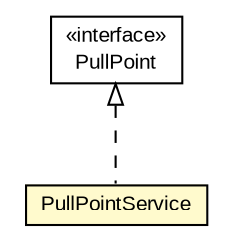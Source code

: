 #!/usr/local/bin/dot
#
# Class diagram 
# Generated by UMLGraph version R5_6-24-gf6e263 (http://www.umlgraph.org/)
#

digraph G {
	edge [fontname="arial",fontsize=10,labelfontname="arial",labelfontsize=10];
	node [fontname="arial",fontsize=10,shape=plaintext];
	nodesep=0.25;
	ranksep=0.5;
	// org.miloss.fgsms.wsn.broker.PullPointService
	c74 [label=<<table title="org.miloss.fgsms.wsn.broker.PullPointService" border="0" cellborder="1" cellspacing="0" cellpadding="2" port="p" bgcolor="lemonChiffon" href="./PullPointService.html">
		<tr><td><table border="0" cellspacing="0" cellpadding="1">
<tr><td align="center" balign="center"> PullPointService </td></tr>
		</table></td></tr>
		</table>>, URL="./PullPointService.html", fontname="arial", fontcolor="black", fontsize=10.0];
	//org.miloss.fgsms.wsn.broker.PullPointService implements org.oasis_open.docs.wsn.brw_2.PullPoint
	c80:p -> c74:p [dir=back,arrowtail=empty,style=dashed];
	// org.oasis_open.docs.wsn.brw_2.PullPoint
	c80 [label=<<table title="org.oasis_open.docs.wsn.brw_2.PullPoint" border="0" cellborder="1" cellspacing="0" cellpadding="2" port="p" href="http://java.sun.com/j2se/1.4.2/docs/api/org/oasis_open/docs/wsn/brw_2/PullPoint.html">
		<tr><td><table border="0" cellspacing="0" cellpadding="1">
<tr><td align="center" balign="center"> &#171;interface&#187; </td></tr>
<tr><td align="center" balign="center"> PullPoint </td></tr>
		</table></td></tr>
		</table>>, URL="http://java.sun.com/j2se/1.4.2/docs/api/org/oasis_open/docs/wsn/brw_2/PullPoint.html", fontname="arial", fontcolor="black", fontsize=10.0];
}

